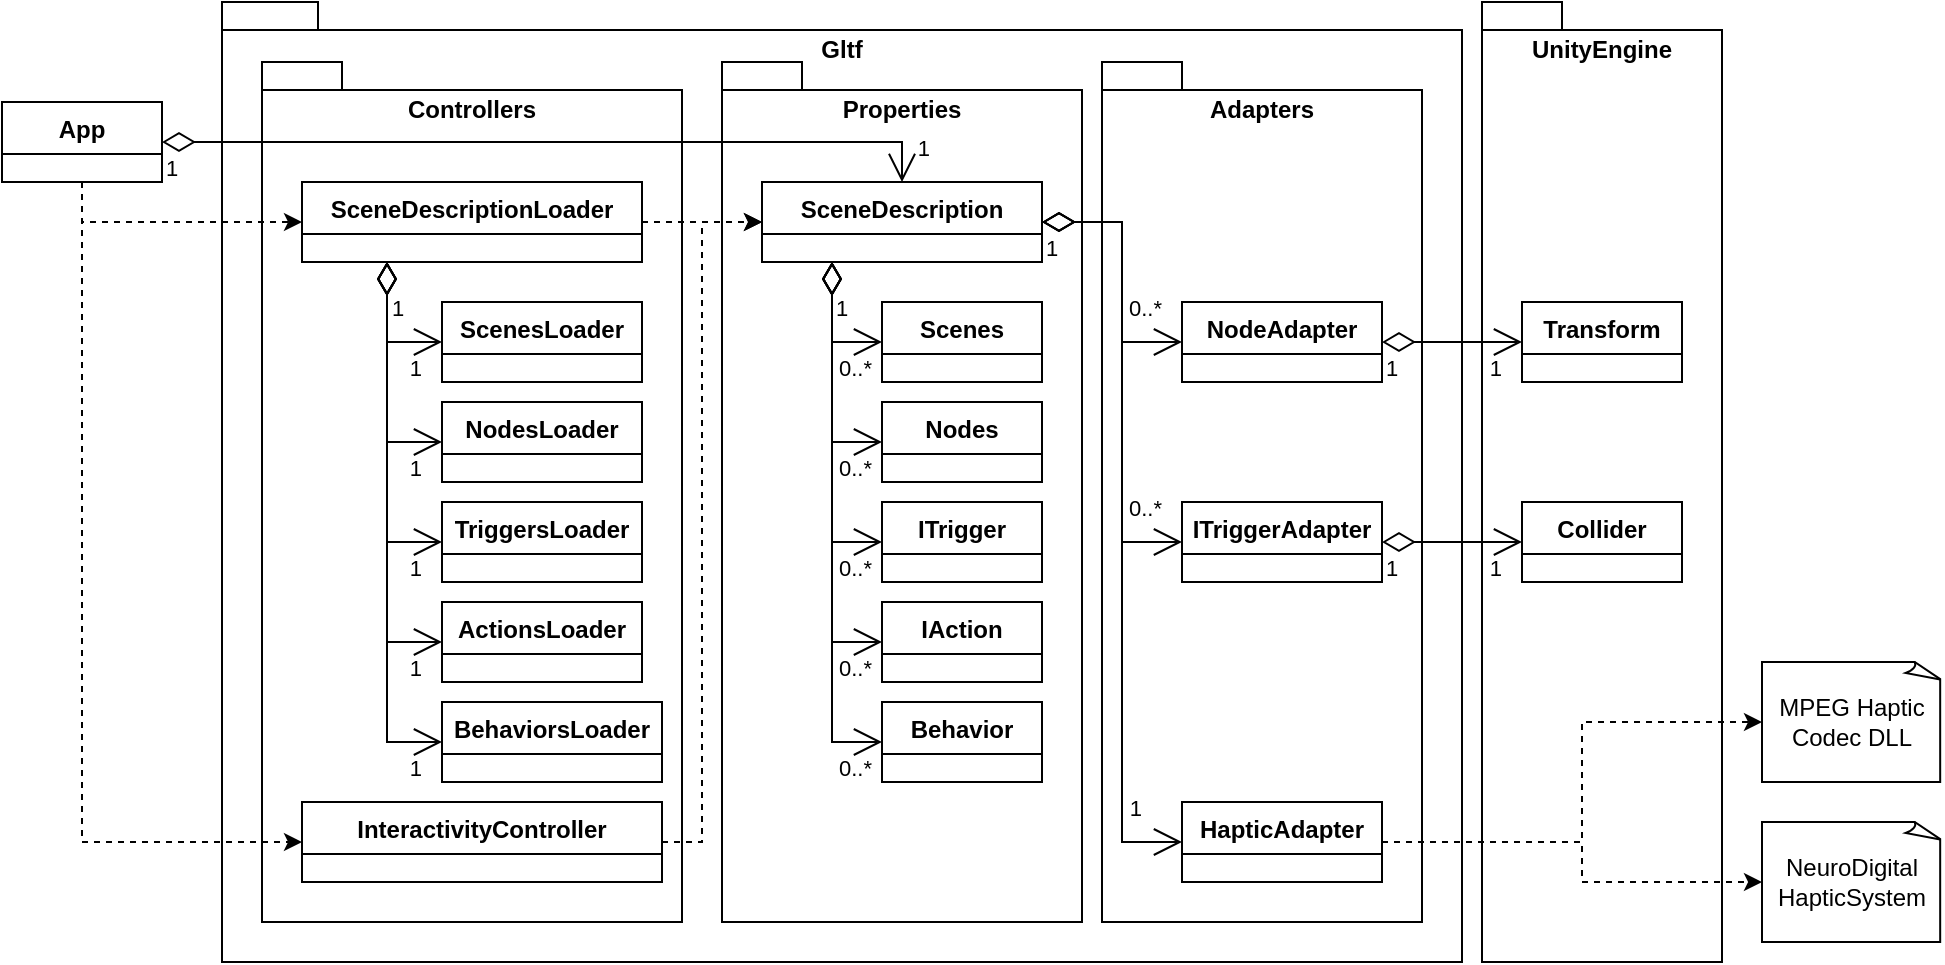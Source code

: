 <mxfile>
    <diagram name="第 1 页" id="LJO-lJTKcNHDmMOLkAW3">
        <mxGraphModel dx="737" dy="571" grid="1" gridSize="10" guides="1" tooltips="1" connect="1" arrows="1" fold="1" page="1" pageScale="1" pageWidth="1169" pageHeight="827" math="0" shadow="0">
            <root>
                <mxCell id="0"/>
                <mxCell id="1" parent="0"/>
                <mxCell id="DpSDpe85RWFAVzmreB47-55" value="Gltf" style="shape=folder;fontStyle=1;spacingTop=10;tabWidth=40;tabHeight=14;tabPosition=left;html=1;whiteSpace=wrap;verticalAlign=top;" parent="1" vertex="1">
                    <mxGeometry x="230" y="120" width="620" height="480" as="geometry"/>
                </mxCell>
                <mxCell id="DpSDpe85RWFAVzmreB47-42" value="Controllers" style="shape=folder;fontStyle=1;spacingTop=10;tabWidth=40;tabHeight=14;tabPosition=left;html=1;whiteSpace=wrap;verticalAlign=top;" parent="1" vertex="1">
                    <mxGeometry x="250" y="150" width="210" height="430" as="geometry"/>
                </mxCell>
                <mxCell id="DpSDpe85RWFAVzmreB47-41" value="Properties" style="shape=folder;fontStyle=1;spacingTop=10;tabWidth=40;tabHeight=14;tabPosition=left;html=1;whiteSpace=wrap;verticalAlign=top;" parent="1" vertex="1">
                    <mxGeometry x="480" y="150" width="180" height="430" as="geometry"/>
                </mxCell>
                <mxCell id="DpSDpe85RWFAVzmreB47-40" value="Adapters" style="shape=folder;fontStyle=1;spacingTop=10;tabWidth=40;tabHeight=14;tabPosition=left;html=1;whiteSpace=wrap;verticalAlign=top;" parent="1" vertex="1">
                    <mxGeometry x="670" y="150" width="160" height="430" as="geometry"/>
                </mxCell>
                <mxCell id="DpSDpe85RWFAVzmreB47-39" value="UnityEngine" style="shape=folder;fontStyle=1;spacingTop=10;tabWidth=40;tabHeight=14;tabPosition=left;html=1;whiteSpace=wrap;verticalAlign=top;" parent="1" vertex="1">
                    <mxGeometry x="860" y="120" width="120" height="480" as="geometry"/>
                </mxCell>
                <mxCell id="DpSDpe85RWFAVzmreB47-1" value="App" style="swimlane;fontStyle=1;align=center;verticalAlign=top;childLayout=stackLayout;horizontal=1;startSize=26;horizontalStack=0;resizeParent=1;resizeParentMax=0;resizeLast=0;collapsible=1;marginBottom=0;whiteSpace=wrap;html=1;" parent="1" vertex="1">
                    <mxGeometry x="120" y="170" width="80" height="40" as="geometry"/>
                </mxCell>
                <mxCell id="DpSDpe85RWFAVzmreB47-5" value="SceneDescriptionLoader" style="swimlane;fontStyle=1;align=center;verticalAlign=top;childLayout=stackLayout;horizontal=1;startSize=26;horizontalStack=0;resizeParent=1;resizeParentMax=0;resizeLast=0;collapsible=1;marginBottom=0;whiteSpace=wrap;html=1;" parent="1" vertex="1">
                    <mxGeometry x="270" y="210" width="170" height="40" as="geometry"/>
                </mxCell>
                <mxCell id="DpSDpe85RWFAVzmreB47-6" value="ScenesLoader" style="swimlane;fontStyle=1;align=center;verticalAlign=top;childLayout=stackLayout;horizontal=1;startSize=26;horizontalStack=0;resizeParent=1;resizeParentMax=0;resizeLast=0;collapsible=1;marginBottom=0;whiteSpace=wrap;html=1;" parent="1" vertex="1">
                    <mxGeometry x="340" y="270" width="100" height="40" as="geometry"/>
                </mxCell>
                <mxCell id="DpSDpe85RWFAVzmreB47-7" value="NodesLoader" style="swimlane;fontStyle=1;align=center;verticalAlign=top;childLayout=stackLayout;horizontal=1;startSize=26;horizontalStack=0;resizeParent=1;resizeParentMax=0;resizeLast=0;collapsible=1;marginBottom=0;whiteSpace=wrap;html=1;" parent="1" vertex="1">
                    <mxGeometry x="340" y="320" width="100" height="40" as="geometry"/>
                </mxCell>
                <mxCell id="DpSDpe85RWFAVzmreB47-8" value="" style="endArrow=classic;html=1;rounded=0;exitX=0.5;exitY=1;exitDx=0;exitDy=0;entryX=0;entryY=0.5;entryDx=0;entryDy=0;dashed=1;" parent="1" source="DpSDpe85RWFAVzmreB47-1" target="DpSDpe85RWFAVzmreB47-5" edge="1">
                    <mxGeometry width="50" height="50" relative="1" as="geometry">
                        <mxPoint x="480" y="210" as="sourcePoint"/>
                        <mxPoint x="530" y="160" as="targetPoint"/>
                        <Array as="points">
                            <mxPoint x="160" y="230"/>
                        </Array>
                    </mxGeometry>
                </mxCell>
                <mxCell id="DpSDpe85RWFAVzmreB47-11" value="SceneDescription" style="swimlane;fontStyle=1;align=center;verticalAlign=top;childLayout=stackLayout;horizontal=1;startSize=26;horizontalStack=0;resizeParent=1;resizeParentMax=0;resizeLast=0;collapsible=1;marginBottom=0;whiteSpace=wrap;html=1;" parent="1" vertex="1">
                    <mxGeometry x="500" y="210" width="140" height="40" as="geometry"/>
                </mxCell>
                <mxCell id="DpSDpe85RWFAVzmreB47-12" value="Scenes" style="swimlane;fontStyle=1;align=center;verticalAlign=top;childLayout=stackLayout;horizontal=1;startSize=26;horizontalStack=0;resizeParent=1;resizeParentMax=0;resizeLast=0;collapsible=1;marginBottom=0;whiteSpace=wrap;html=1;" parent="1" vertex="1">
                    <mxGeometry x="560" y="270" width="80" height="40" as="geometry"/>
                </mxCell>
                <mxCell id="DpSDpe85RWFAVzmreB47-13" value="Nodes" style="swimlane;fontStyle=1;align=center;verticalAlign=top;childLayout=stackLayout;horizontal=1;startSize=26;horizontalStack=0;resizeParent=1;resizeParentMax=0;resizeLast=0;collapsible=1;marginBottom=0;whiteSpace=wrap;html=1;" parent="1" vertex="1">
                    <mxGeometry x="560" y="320" width="80" height="40" as="geometry"/>
                </mxCell>
                <mxCell id="DpSDpe85RWFAVzmreB47-16" value="" style="endArrow=open;html=1;endSize=12;startArrow=diamondThin;startSize=14;startFill=0;edgeStyle=orthogonalEdgeStyle;rounded=0;exitX=0.25;exitY=1;exitDx=0;exitDy=0;entryX=0;entryY=0.5;entryDx=0;entryDy=0;" parent="1" source="DpSDpe85RWFAVzmreB47-11" target="DpSDpe85RWFAVzmreB47-12" edge="1">
                    <mxGeometry relative="1" as="geometry">
                        <mxPoint x="400" y="190" as="sourcePoint"/>
                        <mxPoint x="560" y="190" as="targetPoint"/>
                        <Array as="points">
                            <mxPoint x="535" y="290"/>
                        </Array>
                    </mxGeometry>
                </mxCell>
                <mxCell id="DpSDpe85RWFAVzmreB47-17" value="1" style="edgeLabel;resizable=0;html=1;align=left;verticalAlign=top;" parent="DpSDpe85RWFAVzmreB47-16" connectable="0" vertex="1">
                    <mxGeometry x="-1" relative="1" as="geometry">
                        <mxPoint y="10" as="offset"/>
                    </mxGeometry>
                </mxCell>
                <mxCell id="DpSDpe85RWFAVzmreB47-18" value="0..*" style="edgeLabel;resizable=0;html=1;align=right;verticalAlign=top;" parent="DpSDpe85RWFAVzmreB47-16" connectable="0" vertex="1">
                    <mxGeometry x="1" relative="1" as="geometry">
                        <mxPoint x="-5" as="offset"/>
                    </mxGeometry>
                </mxCell>
                <mxCell id="DpSDpe85RWFAVzmreB47-24" value="NodeAdapter" style="swimlane;fontStyle=1;align=center;verticalAlign=top;childLayout=stackLayout;horizontal=1;startSize=26;horizontalStack=0;resizeParent=1;resizeParentMax=0;resizeLast=0;collapsible=1;marginBottom=0;whiteSpace=wrap;html=1;" parent="1" vertex="1">
                    <mxGeometry x="710" y="270" width="100" height="40" as="geometry"/>
                </mxCell>
                <mxCell id="DpSDpe85RWFAVzmreB47-25" value="" style="endArrow=open;html=1;endSize=12;startArrow=diamondThin;startSize=14;startFill=0;edgeStyle=orthogonalEdgeStyle;rounded=0;entryX=0;entryY=0.5;entryDx=0;entryDy=0;exitX=1;exitY=0.5;exitDx=0;exitDy=0;" parent="1" source="DpSDpe85RWFAVzmreB47-11" target="DpSDpe85RWFAVzmreB47-24" edge="1">
                    <mxGeometry relative="1" as="geometry">
                        <mxPoint x="610" y="220" as="sourcePoint"/>
                        <mxPoint x="620" y="390" as="targetPoint"/>
                        <Array as="points">
                            <mxPoint x="680" y="230"/>
                            <mxPoint x="680" y="290"/>
                        </Array>
                    </mxGeometry>
                </mxCell>
                <mxCell id="DpSDpe85RWFAVzmreB47-26" value="1" style="edgeLabel;resizable=0;html=1;align=left;verticalAlign=top;" parent="DpSDpe85RWFAVzmreB47-25" connectable="0" vertex="1">
                    <mxGeometry x="-1" relative="1" as="geometry"/>
                </mxCell>
                <mxCell id="DpSDpe85RWFAVzmreB47-27" value="0..*" style="edgeLabel;resizable=0;html=1;align=right;verticalAlign=top;" parent="DpSDpe85RWFAVzmreB47-25" connectable="0" vertex="1">
                    <mxGeometry x="1" relative="1" as="geometry">
                        <mxPoint x="-10" y="-30" as="offset"/>
                    </mxGeometry>
                </mxCell>
                <mxCell id="DpSDpe85RWFAVzmreB47-31" value="" style="endArrow=classic;html=1;rounded=0;exitX=1;exitY=0.5;exitDx=0;exitDy=0;entryX=0;entryY=0.5;entryDx=0;entryDy=0;dashed=1;" parent="1" source="DpSDpe85RWFAVzmreB47-5" target="DpSDpe85RWFAVzmreB47-11" edge="1">
                    <mxGeometry width="50" height="50" relative="1" as="geometry">
                        <mxPoint x="310" y="250" as="sourcePoint"/>
                        <mxPoint x="360" y="310" as="targetPoint"/>
                        <Array as="points"/>
                    </mxGeometry>
                </mxCell>
                <mxCell id="DpSDpe85RWFAVzmreB47-32" value="" style="endArrow=open;html=1;endSize=12;startArrow=diamondThin;startSize=14;startFill=0;edgeStyle=orthogonalEdgeStyle;rounded=0;entryX=0.5;entryY=0;entryDx=0;entryDy=0;exitX=1;exitY=0.5;exitDx=0;exitDy=0;" parent="1" source="DpSDpe85RWFAVzmreB47-1" target="DpSDpe85RWFAVzmreB47-11" edge="1">
                    <mxGeometry relative="1" as="geometry">
                        <mxPoint x="550" y="30" as="sourcePoint"/>
                        <mxPoint x="690" y="170" as="targetPoint"/>
                        <Array as="points">
                            <mxPoint x="570" y="190"/>
                        </Array>
                    </mxGeometry>
                </mxCell>
                <mxCell id="DpSDpe85RWFAVzmreB47-33" value="1" style="edgeLabel;resizable=0;html=1;align=left;verticalAlign=top;" parent="DpSDpe85RWFAVzmreB47-32" connectable="0" vertex="1">
                    <mxGeometry x="-1" relative="1" as="geometry"/>
                </mxCell>
                <mxCell id="DpSDpe85RWFAVzmreB47-34" value="1" style="edgeLabel;resizable=0;html=1;align=right;verticalAlign=top;" parent="DpSDpe85RWFAVzmreB47-32" connectable="0" vertex="1">
                    <mxGeometry x="1" relative="1" as="geometry">
                        <mxPoint x="14" y="-30" as="offset"/>
                    </mxGeometry>
                </mxCell>
                <mxCell id="DpSDpe85RWFAVzmreB47-35" value="Transform" style="swimlane;fontStyle=1;align=center;verticalAlign=top;childLayout=stackLayout;horizontal=1;startSize=26;horizontalStack=0;resizeParent=1;resizeParentMax=0;resizeLast=0;collapsible=1;marginBottom=0;whiteSpace=wrap;html=1;" parent="1" vertex="1">
                    <mxGeometry x="880" y="270" width="80" height="40" as="geometry"/>
                </mxCell>
                <mxCell id="DpSDpe85RWFAVzmreB47-36" value="" style="endArrow=open;html=1;endSize=12;startArrow=diamondThin;startSize=14;startFill=0;edgeStyle=orthogonalEdgeStyle;rounded=0;exitX=1;exitY=0.5;exitDx=0;exitDy=0;" parent="1" source="DpSDpe85RWFAVzmreB47-24" edge="1">
                    <mxGeometry relative="1" as="geometry">
                        <mxPoint x="230" y="150" as="sourcePoint"/>
                        <mxPoint x="880" y="290" as="targetPoint"/>
                        <Array as="points">
                            <mxPoint x="880" y="290"/>
                        </Array>
                    </mxGeometry>
                </mxCell>
                <mxCell id="DpSDpe85RWFAVzmreB47-37" value="1" style="edgeLabel;resizable=0;html=1;align=left;verticalAlign=top;" parent="DpSDpe85RWFAVzmreB47-36" connectable="0" vertex="1">
                    <mxGeometry x="-1" relative="1" as="geometry"/>
                </mxCell>
                <mxCell id="DpSDpe85RWFAVzmreB47-38" value="1" style="edgeLabel;resizable=0;html=1;align=right;verticalAlign=top;" parent="DpSDpe85RWFAVzmreB47-36" connectable="0" vertex="1">
                    <mxGeometry x="1" relative="1" as="geometry">
                        <mxPoint x="-10" as="offset"/>
                    </mxGeometry>
                </mxCell>
                <mxCell id="DpSDpe85RWFAVzmreB47-49" value="" style="endArrow=open;html=1;endSize=12;startArrow=diamondThin;startSize=14;startFill=0;edgeStyle=orthogonalEdgeStyle;rounded=0;entryX=0;entryY=0.5;entryDx=0;entryDy=0;exitX=0.25;exitY=1;exitDx=0;exitDy=0;" parent="1" source="DpSDpe85RWFAVzmreB47-5" target="DpSDpe85RWFAVzmreB47-6" edge="1">
                    <mxGeometry relative="1" as="geometry">
                        <mxPoint x="210" y="150" as="sourcePoint"/>
                        <mxPoint x="550" y="210" as="targetPoint"/>
                        <Array as="points">
                            <mxPoint x="313" y="290"/>
                        </Array>
                    </mxGeometry>
                </mxCell>
                <mxCell id="DpSDpe85RWFAVzmreB47-50" value="1" style="edgeLabel;resizable=0;html=1;align=left;verticalAlign=top;" parent="DpSDpe85RWFAVzmreB47-49" connectable="0" vertex="1">
                    <mxGeometry x="-1" relative="1" as="geometry">
                        <mxPoint y="10" as="offset"/>
                    </mxGeometry>
                </mxCell>
                <mxCell id="DpSDpe85RWFAVzmreB47-51" value="1" style="edgeLabel;resizable=0;html=1;align=right;verticalAlign=top;" parent="DpSDpe85RWFAVzmreB47-49" connectable="0" vertex="1">
                    <mxGeometry x="1" relative="1" as="geometry">
                        <mxPoint x="-10" as="offset"/>
                    </mxGeometry>
                </mxCell>
                <mxCell id="DpSDpe85RWFAVzmreB47-52" value="" style="endArrow=open;html=1;endSize=12;startArrow=diamondThin;startSize=14;startFill=0;edgeStyle=orthogonalEdgeStyle;rounded=0;entryX=0;entryY=0.5;entryDx=0;entryDy=0;exitX=0.25;exitY=1;exitDx=0;exitDy=0;" parent="1" source="DpSDpe85RWFAVzmreB47-5" target="DpSDpe85RWFAVzmreB47-7" edge="1">
                    <mxGeometry relative="1" as="geometry">
                        <mxPoint x="323" y="250" as="sourcePoint"/>
                        <mxPoint x="350" y="310" as="targetPoint"/>
                        <Array as="points">
                            <mxPoint x="313" y="340"/>
                        </Array>
                    </mxGeometry>
                </mxCell>
                <mxCell id="DpSDpe85RWFAVzmreB47-53" value="1" style="edgeLabel;resizable=0;html=1;align=left;verticalAlign=top;" parent="DpSDpe85RWFAVzmreB47-52" connectable="0" vertex="1">
                    <mxGeometry x="-1" relative="1" as="geometry">
                        <mxPoint y="10" as="offset"/>
                    </mxGeometry>
                </mxCell>
                <mxCell id="DpSDpe85RWFAVzmreB47-54" value="1" style="edgeLabel;resizable=0;html=1;align=right;verticalAlign=top;" parent="DpSDpe85RWFAVzmreB47-52" connectable="0" vertex="1">
                    <mxGeometry x="1" relative="1" as="geometry">
                        <mxPoint x="-10" as="offset"/>
                    </mxGeometry>
                </mxCell>
                <mxCell id="rF762pvRSOXgzAiLGD2W-7" value="" style="endArrow=open;html=1;endSize=12;startArrow=diamondThin;startSize=14;startFill=0;edgeStyle=orthogonalEdgeStyle;rounded=0;exitX=0.25;exitY=1;exitDx=0;exitDy=0;entryX=0;entryY=0.5;entryDx=0;entryDy=0;" parent="1" source="DpSDpe85RWFAVzmreB47-11" target="DpSDpe85RWFAVzmreB47-13" edge="1">
                    <mxGeometry relative="1" as="geometry">
                        <mxPoint x="545" y="250" as="sourcePoint"/>
                        <mxPoint x="570" y="310" as="targetPoint"/>
                        <Array as="points">
                            <mxPoint x="535" y="340"/>
                        </Array>
                    </mxGeometry>
                </mxCell>
                <mxCell id="rF762pvRSOXgzAiLGD2W-8" value="1" style="edgeLabel;resizable=0;html=1;align=left;verticalAlign=top;" parent="rF762pvRSOXgzAiLGD2W-7" connectable="0" vertex="1">
                    <mxGeometry x="-1" relative="1" as="geometry">
                        <mxPoint y="10" as="offset"/>
                    </mxGeometry>
                </mxCell>
                <mxCell id="rF762pvRSOXgzAiLGD2W-9" value="0..*" style="edgeLabel;resizable=0;html=1;align=right;verticalAlign=top;" parent="rF762pvRSOXgzAiLGD2W-7" connectable="0" vertex="1">
                    <mxGeometry x="1" relative="1" as="geometry">
                        <mxPoint x="-5" as="offset"/>
                    </mxGeometry>
                </mxCell>
                <mxCell id="2" value="ITriggerAdapter" style="swimlane;fontStyle=1;align=center;verticalAlign=top;childLayout=stackLayout;horizontal=1;startSize=26;horizontalStack=0;resizeParent=1;resizeParentMax=0;resizeLast=0;collapsible=1;marginBottom=0;whiteSpace=wrap;html=1;" parent="1" vertex="1">
                    <mxGeometry x="710" y="370" width="100" height="40" as="geometry"/>
                </mxCell>
                <mxCell id="3" value="Collider" style="swimlane;fontStyle=1;align=center;verticalAlign=top;childLayout=stackLayout;horizontal=1;startSize=26;horizontalStack=0;resizeParent=1;resizeParentMax=0;resizeLast=0;collapsible=1;marginBottom=0;whiteSpace=wrap;html=1;" parent="1" vertex="1">
                    <mxGeometry x="880" y="370" width="80" height="40" as="geometry"/>
                </mxCell>
                <mxCell id="4" value="" style="endArrow=open;html=1;endSize=12;startArrow=diamondThin;startSize=14;startFill=0;edgeStyle=orthogonalEdgeStyle;rounded=0;exitX=1;exitY=0.5;exitDx=0;exitDy=0;entryX=0;entryY=0.5;entryDx=0;entryDy=0;" parent="1" source="2" target="3" edge="1">
                    <mxGeometry relative="1" as="geometry">
                        <mxPoint x="890" y="320" as="sourcePoint"/>
                        <mxPoint x="880" y="390" as="targetPoint"/>
                        <Array as="points"/>
                    </mxGeometry>
                </mxCell>
                <mxCell id="5" value="1" style="edgeLabel;resizable=0;html=1;align=left;verticalAlign=top;" parent="4" connectable="0" vertex="1">
                    <mxGeometry x="-1" relative="1" as="geometry"/>
                </mxCell>
                <mxCell id="6" value="1" style="edgeLabel;resizable=0;html=1;align=right;verticalAlign=top;" parent="4" connectable="0" vertex="1">
                    <mxGeometry x="1" relative="1" as="geometry">
                        <mxPoint x="-10" as="offset"/>
                    </mxGeometry>
                </mxCell>
                <mxCell id="7" value="" style="endArrow=open;html=1;endSize=12;startArrow=diamondThin;startSize=14;startFill=0;edgeStyle=orthogonalEdgeStyle;rounded=0;entryX=0;entryY=0.5;entryDx=0;entryDy=0;exitX=1;exitY=0.5;exitDx=0;exitDy=0;" parent="1" source="DpSDpe85RWFAVzmreB47-11" target="2" edge="1">
                    <mxGeometry relative="1" as="geometry">
                        <mxPoint x="650" y="230" as="sourcePoint"/>
                        <mxPoint x="770" y="280" as="targetPoint"/>
                        <Array as="points">
                            <mxPoint x="680" y="230"/>
                            <mxPoint x="680" y="390"/>
                        </Array>
                    </mxGeometry>
                </mxCell>
                <mxCell id="8" value="1" style="edgeLabel;resizable=0;html=1;align=left;verticalAlign=top;" parent="7" connectable="0" vertex="1">
                    <mxGeometry x="-1" relative="1" as="geometry"/>
                </mxCell>
                <mxCell id="9" value="0..*" style="edgeLabel;resizable=0;html=1;align=right;verticalAlign=top;" parent="7" connectable="0" vertex="1">
                    <mxGeometry x="1" relative="1" as="geometry">
                        <mxPoint x="-10" y="-30" as="offset"/>
                    </mxGeometry>
                </mxCell>
                <mxCell id="10" value="TriggersLoader" style="swimlane;fontStyle=1;align=center;verticalAlign=top;childLayout=stackLayout;horizontal=1;startSize=26;horizontalStack=0;resizeParent=1;resizeParentMax=0;resizeLast=0;collapsible=1;marginBottom=0;whiteSpace=wrap;html=1;" parent="1" vertex="1">
                    <mxGeometry x="340" y="370" width="100" height="40" as="geometry"/>
                </mxCell>
                <mxCell id="11" value="ActionsLoader" style="swimlane;fontStyle=1;align=center;verticalAlign=top;childLayout=stackLayout;horizontal=1;startSize=26;horizontalStack=0;resizeParent=1;resizeParentMax=0;resizeLast=0;collapsible=1;marginBottom=0;whiteSpace=wrap;html=1;" parent="1" vertex="1">
                    <mxGeometry x="340" y="420" width="100" height="40" as="geometry"/>
                </mxCell>
                <mxCell id="12" value="BehaviorsLoader" style="swimlane;fontStyle=1;align=center;verticalAlign=top;childLayout=stackLayout;horizontal=1;startSize=26;horizontalStack=0;resizeParent=1;resizeParentMax=0;resizeLast=0;collapsible=1;marginBottom=0;whiteSpace=wrap;html=1;" parent="1" vertex="1">
                    <mxGeometry x="340" y="470" width="110" height="40" as="geometry"/>
                </mxCell>
                <mxCell id="13" value="ITrigger" style="swimlane;fontStyle=1;align=center;verticalAlign=top;childLayout=stackLayout;horizontal=1;startSize=26;horizontalStack=0;resizeParent=1;resizeParentMax=0;resizeLast=0;collapsible=1;marginBottom=0;whiteSpace=wrap;html=1;" parent="1" vertex="1">
                    <mxGeometry x="560" y="370" width="80" height="40" as="geometry"/>
                </mxCell>
                <mxCell id="14" value="IAction" style="swimlane;fontStyle=1;align=center;verticalAlign=top;childLayout=stackLayout;horizontal=1;startSize=26;horizontalStack=0;resizeParent=1;resizeParentMax=0;resizeLast=0;collapsible=1;marginBottom=0;whiteSpace=wrap;html=1;" parent="1" vertex="1">
                    <mxGeometry x="560" y="420" width="80" height="40" as="geometry"/>
                </mxCell>
                <mxCell id="15" value="Behavior" style="swimlane;fontStyle=1;align=center;verticalAlign=top;childLayout=stackLayout;horizontal=1;startSize=26;horizontalStack=0;resizeParent=1;resizeParentMax=0;resizeLast=0;collapsible=1;marginBottom=0;whiteSpace=wrap;html=1;" parent="1" vertex="1">
                    <mxGeometry x="560" y="470" width="80" height="40" as="geometry"/>
                </mxCell>
                <mxCell id="16" value="" style="endArrow=open;html=1;endSize=12;startArrow=diamondThin;startSize=14;startFill=0;edgeStyle=orthogonalEdgeStyle;rounded=0;entryX=0;entryY=0.5;entryDx=0;entryDy=0;exitX=0.25;exitY=1;exitDx=0;exitDy=0;" parent="1" source="DpSDpe85RWFAVzmreB47-5" target="10" edge="1">
                    <mxGeometry relative="1" as="geometry">
                        <mxPoint x="322.5" y="250" as="sourcePoint"/>
                        <mxPoint x="350" y="350" as="targetPoint"/>
                        <Array as="points">
                            <mxPoint x="313" y="390"/>
                        </Array>
                    </mxGeometry>
                </mxCell>
                <mxCell id="17" value="1" style="edgeLabel;resizable=0;html=1;align=left;verticalAlign=top;" parent="16" connectable="0" vertex="1">
                    <mxGeometry x="-1" relative="1" as="geometry">
                        <mxPoint y="10" as="offset"/>
                    </mxGeometry>
                </mxCell>
                <mxCell id="18" value="1" style="edgeLabel;resizable=0;html=1;align=right;verticalAlign=top;" parent="16" connectable="0" vertex="1">
                    <mxGeometry x="1" relative="1" as="geometry">
                        <mxPoint x="-10" as="offset"/>
                    </mxGeometry>
                </mxCell>
                <mxCell id="19" value="" style="endArrow=open;html=1;endSize=12;startArrow=diamondThin;startSize=14;startFill=0;edgeStyle=orthogonalEdgeStyle;rounded=0;entryX=0;entryY=0.5;entryDx=0;entryDy=0;exitX=0.25;exitY=1;exitDx=0;exitDy=0;" parent="1" source="DpSDpe85RWFAVzmreB47-5" target="11" edge="1">
                    <mxGeometry relative="1" as="geometry">
                        <mxPoint x="310" y="240" as="sourcePoint"/>
                        <mxPoint x="360" y="360" as="targetPoint"/>
                        <Array as="points">
                            <mxPoint x="313" y="440"/>
                        </Array>
                    </mxGeometry>
                </mxCell>
                <mxCell id="20" value="1" style="edgeLabel;resizable=0;html=1;align=left;verticalAlign=top;" parent="19" connectable="0" vertex="1">
                    <mxGeometry x="-1" relative="1" as="geometry">
                        <mxPoint y="10" as="offset"/>
                    </mxGeometry>
                </mxCell>
                <mxCell id="21" value="1" style="edgeLabel;resizable=0;html=1;align=right;verticalAlign=top;" parent="19" connectable="0" vertex="1">
                    <mxGeometry x="1" relative="1" as="geometry">
                        <mxPoint x="-10" as="offset"/>
                    </mxGeometry>
                </mxCell>
                <mxCell id="22" value="" style="endArrow=open;html=1;endSize=12;startArrow=diamondThin;startSize=14;startFill=0;edgeStyle=orthogonalEdgeStyle;rounded=0;entryX=0;entryY=0.5;entryDx=0;entryDy=0;exitX=0.25;exitY=1;exitDx=0;exitDy=0;" parent="1" source="DpSDpe85RWFAVzmreB47-5" target="12" edge="1">
                    <mxGeometry relative="1" as="geometry">
                        <mxPoint x="342.5" y="270" as="sourcePoint"/>
                        <mxPoint x="370" y="370" as="targetPoint"/>
                        <Array as="points">
                            <mxPoint x="313" y="490"/>
                        </Array>
                    </mxGeometry>
                </mxCell>
                <mxCell id="23" value="1" style="edgeLabel;resizable=0;html=1;align=left;verticalAlign=top;" parent="22" connectable="0" vertex="1">
                    <mxGeometry x="-1" relative="1" as="geometry">
                        <mxPoint y="10" as="offset"/>
                    </mxGeometry>
                </mxCell>
                <mxCell id="24" value="1" style="edgeLabel;resizable=0;html=1;align=right;verticalAlign=top;" parent="22" connectable="0" vertex="1">
                    <mxGeometry x="1" relative="1" as="geometry">
                        <mxPoint x="-10" as="offset"/>
                    </mxGeometry>
                </mxCell>
                <mxCell id="25" value="" style="endArrow=open;html=1;endSize=12;startArrow=diamondThin;startSize=14;startFill=0;edgeStyle=orthogonalEdgeStyle;rounded=0;entryX=0;entryY=0.5;entryDx=0;entryDy=0;exitX=0.25;exitY=1;exitDx=0;exitDy=0;" parent="1" source="DpSDpe85RWFAVzmreB47-11" target="13" edge="1">
                    <mxGeometry relative="1" as="geometry">
                        <mxPoint x="530" y="240" as="sourcePoint"/>
                        <mxPoint x="570" y="350" as="targetPoint"/>
                        <Array as="points">
                            <mxPoint x="535" y="390"/>
                        </Array>
                    </mxGeometry>
                </mxCell>
                <mxCell id="26" value="1" style="edgeLabel;resizable=0;html=1;align=left;verticalAlign=top;" parent="25" connectable="0" vertex="1">
                    <mxGeometry x="-1" relative="1" as="geometry">
                        <mxPoint y="10" as="offset"/>
                    </mxGeometry>
                </mxCell>
                <mxCell id="27" value="0..*" style="edgeLabel;resizable=0;html=1;align=right;verticalAlign=top;" parent="25" connectable="0" vertex="1">
                    <mxGeometry x="1" relative="1" as="geometry">
                        <mxPoint x="-5" as="offset"/>
                    </mxGeometry>
                </mxCell>
                <mxCell id="28" value="" style="endArrow=open;html=1;endSize=12;startArrow=diamondThin;startSize=14;startFill=0;edgeStyle=orthogonalEdgeStyle;rounded=0;exitX=0.25;exitY=1;exitDx=0;exitDy=0;entryX=0;entryY=0.5;entryDx=0;entryDy=0;" parent="1" source="DpSDpe85RWFAVzmreB47-11" target="14" edge="1">
                    <mxGeometry relative="1" as="geometry">
                        <mxPoint x="555" y="260" as="sourcePoint"/>
                        <mxPoint x="580" y="360" as="targetPoint"/>
                        <Array as="points">
                            <mxPoint x="535" y="440"/>
                        </Array>
                    </mxGeometry>
                </mxCell>
                <mxCell id="29" value="1" style="edgeLabel;resizable=0;html=1;align=left;verticalAlign=top;" parent="28" connectable="0" vertex="1">
                    <mxGeometry x="-1" relative="1" as="geometry">
                        <mxPoint y="10" as="offset"/>
                    </mxGeometry>
                </mxCell>
                <mxCell id="30" value="0..*" style="edgeLabel;resizable=0;html=1;align=right;verticalAlign=top;" parent="28" connectable="0" vertex="1">
                    <mxGeometry x="1" relative="1" as="geometry">
                        <mxPoint x="-5" as="offset"/>
                    </mxGeometry>
                </mxCell>
                <mxCell id="31" value="" style="endArrow=open;html=1;endSize=12;startArrow=diamondThin;startSize=14;startFill=0;edgeStyle=orthogonalEdgeStyle;rounded=0;exitX=0.25;exitY=1;exitDx=0;exitDy=0;entryX=0;entryY=0.5;entryDx=0;entryDy=0;" parent="1" source="DpSDpe85RWFAVzmreB47-11" target="15" edge="1">
                    <mxGeometry relative="1" as="geometry">
                        <mxPoint x="565" y="270" as="sourcePoint"/>
                        <mxPoint x="590" y="370" as="targetPoint"/>
                        <Array as="points">
                            <mxPoint x="535" y="490"/>
                        </Array>
                    </mxGeometry>
                </mxCell>
                <mxCell id="32" value="1" style="edgeLabel;resizable=0;html=1;align=left;verticalAlign=top;" parent="31" connectable="0" vertex="1">
                    <mxGeometry x="-1" relative="1" as="geometry">
                        <mxPoint y="10" as="offset"/>
                    </mxGeometry>
                </mxCell>
                <mxCell id="33" value="0..*" style="edgeLabel;resizable=0;html=1;align=right;verticalAlign=top;" parent="31" connectable="0" vertex="1">
                    <mxGeometry x="1" relative="1" as="geometry">
                        <mxPoint x="-5" as="offset"/>
                    </mxGeometry>
                </mxCell>
                <mxCell id="34" value="InteractivityController" style="swimlane;fontStyle=1;align=center;verticalAlign=top;childLayout=stackLayout;horizontal=1;startSize=26;horizontalStack=0;resizeParent=1;resizeParentMax=0;resizeLast=0;collapsible=1;marginBottom=0;whiteSpace=wrap;html=1;" parent="1" vertex="1">
                    <mxGeometry x="270" y="520" width="180" height="40" as="geometry"/>
                </mxCell>
                <mxCell id="35" value="" style="endArrow=classic;html=1;rounded=0;exitX=0.5;exitY=1;exitDx=0;exitDy=0;entryX=0;entryY=0.5;entryDx=0;entryDy=0;dashed=1;" parent="1" source="DpSDpe85RWFAVzmreB47-1" target="34" edge="1">
                    <mxGeometry width="50" height="50" relative="1" as="geometry">
                        <mxPoint x="170" y="200" as="sourcePoint"/>
                        <mxPoint x="280" y="230" as="targetPoint"/>
                        <Array as="points">
                            <mxPoint x="160" y="540"/>
                        </Array>
                    </mxGeometry>
                </mxCell>
                <mxCell id="36" value="" style="endArrow=classic;html=1;rounded=0;exitX=1;exitY=0.5;exitDx=0;exitDy=0;entryX=0;entryY=0.5;entryDx=0;entryDy=0;dashed=1;" parent="1" source="34" target="DpSDpe85RWFAVzmreB47-11" edge="1">
                    <mxGeometry width="50" height="50" relative="1" as="geometry">
                        <mxPoint x="450" y="230" as="sourcePoint"/>
                        <mxPoint x="510" y="230" as="targetPoint"/>
                        <Array as="points">
                            <mxPoint x="470" y="540"/>
                            <mxPoint x="470" y="230"/>
                        </Array>
                    </mxGeometry>
                </mxCell>
                <mxCell id="37" value="HapticAdapter" style="swimlane;fontStyle=1;align=center;verticalAlign=top;childLayout=stackLayout;horizontal=1;startSize=26;horizontalStack=0;resizeParent=1;resizeParentMax=0;resizeLast=0;collapsible=1;marginBottom=0;whiteSpace=wrap;html=1;" vertex="1" parent="1">
                    <mxGeometry x="710" y="520" width="100" height="40" as="geometry"/>
                </mxCell>
                <mxCell id="38" value="" style="endArrow=open;html=1;endSize=12;startArrow=diamondThin;startSize=14;startFill=0;edgeStyle=orthogonalEdgeStyle;rounded=0;entryX=0;entryY=0.5;entryDx=0;entryDy=0;exitX=1;exitY=0.5;exitDx=0;exitDy=0;" edge="1" parent="1" source="DpSDpe85RWFAVzmreB47-11" target="37">
                    <mxGeometry relative="1" as="geometry">
                        <mxPoint x="650" y="240" as="sourcePoint"/>
                        <mxPoint x="720" y="400" as="targetPoint"/>
                        <Array as="points">
                            <mxPoint x="680" y="230"/>
                            <mxPoint x="680" y="540"/>
                        </Array>
                    </mxGeometry>
                </mxCell>
                <mxCell id="39" value="1" style="edgeLabel;resizable=0;html=1;align=left;verticalAlign=top;" connectable="0" vertex="1" parent="38">
                    <mxGeometry x="-1" relative="1" as="geometry"/>
                </mxCell>
                <mxCell id="40" value="1" style="edgeLabel;resizable=0;html=1;align=right;verticalAlign=top;" connectable="0" vertex="1" parent="38">
                    <mxGeometry x="1" relative="1" as="geometry">
                        <mxPoint x="-20" y="-30" as="offset"/>
                    </mxGeometry>
                </mxCell>
                <mxCell id="41" value="MPEG Haptic Codec DLL" style="whiteSpace=wrap;html=1;shape=mxgraph.basic.document" vertex="1" parent="1">
                    <mxGeometry x="1000" y="450" width="90" height="60" as="geometry"/>
                </mxCell>
                <mxCell id="43" value="NeuroDigital HapticSystem" style="whiteSpace=wrap;html=1;shape=mxgraph.basic.document" vertex="1" parent="1">
                    <mxGeometry x="1000" y="530" width="90" height="60" as="geometry"/>
                </mxCell>
                <mxCell id="44" value="" style="endArrow=classic;html=1;rounded=0;dashed=1;exitX=1;exitY=0.5;exitDx=0;exitDy=0;entryX=0;entryY=0.5;entryDx=0;entryDy=0;entryPerimeter=0;" edge="1" parent="1" source="37" target="41">
                    <mxGeometry width="50" height="50" relative="1" as="geometry">
                        <mxPoint x="690" y="680" as="sourcePoint"/>
                        <mxPoint x="940" y="680" as="targetPoint"/>
                        <Array as="points">
                            <mxPoint x="910" y="540"/>
                            <mxPoint x="910" y="480"/>
                        </Array>
                    </mxGeometry>
                </mxCell>
                <mxCell id="45" value="" style="endArrow=classic;html=1;rounded=0;dashed=1;exitX=1;exitY=0.5;exitDx=0;exitDy=0;entryX=0;entryY=0.5;entryDx=0;entryDy=0;entryPerimeter=0;" edge="1" parent="1" source="37" target="43">
                    <mxGeometry width="50" height="50" relative="1" as="geometry">
                        <mxPoint x="840" y="660" as="sourcePoint"/>
                        <mxPoint x="1030" y="600" as="targetPoint"/>
                        <Array as="points">
                            <mxPoint x="910" y="540"/>
                            <mxPoint x="910" y="560"/>
                        </Array>
                    </mxGeometry>
                </mxCell>
            </root>
        </mxGraphModel>
    </diagram>
</mxfile>